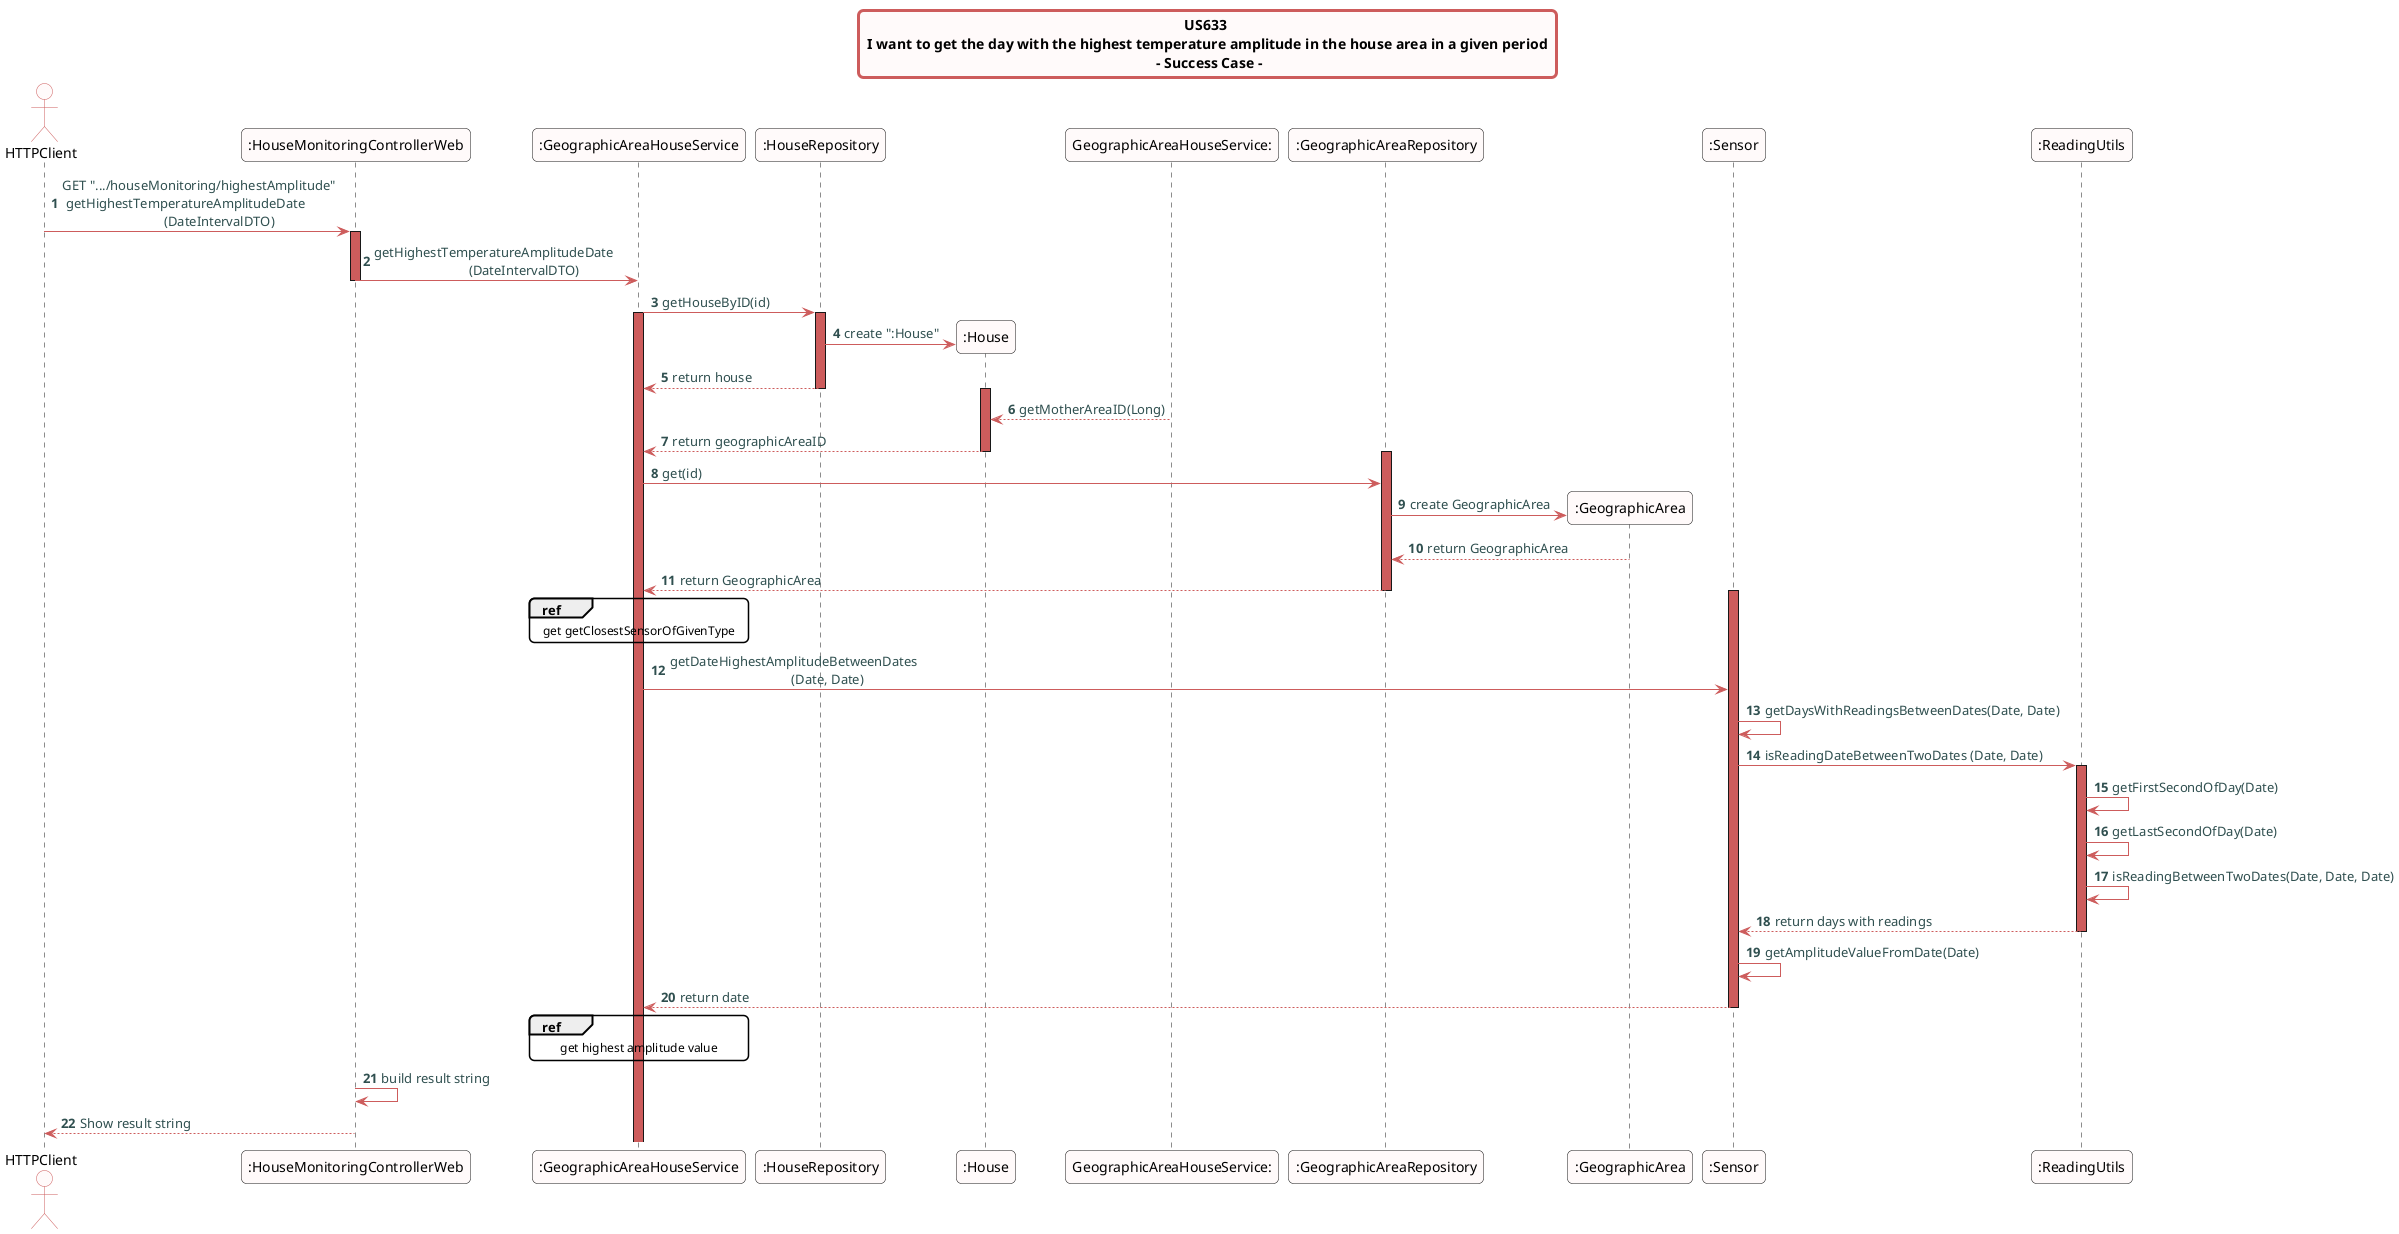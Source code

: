 @startuml
skinparam titleBorderRoundCorner 10
skinparam titleBorderThickness 3
skinparam titleBorderColor indianred
skinparam titleBackgroundColor snow
skinparam FontName quicksand

skinparam actor {
 	BorderColor indianred
 	backgroundColor Snow
 	}

 skinparam sequence {
 	LifeLineBackgroundColor indianred
 	ParticipantBackgroundColor snow
}

 skinparam roundcorner 10

 skinparam component {
   arrowThickness 1
   ArrowFontName Verdana
   ArrowColor indianred
   ArrowFontColor darkslategrey
 }

title US633 \n I want to get the day with the highest temperature amplitude in the house area in a given period \n - Success Case -

autonumber

actor HTTPClient


HTTPClient -> ":HouseMonitoringControllerWeb":  GET ".../houseMonitoring/highestAmplitude" \n getHighestTemperatureAmplitudeDate \n                              (DateIntervalDTO)
activate ":HouseMonitoringControllerWeb"
":HouseMonitoringControllerWeb" -> ":GeographicAreaHouseService": getHighestTemperatureAmplitudeDate \n                            (DateIntervalDTO)
deactivate ":HouseMonitoringControllerWeb"
":GeographicAreaHouseService" -> ":HouseRepository": getHouseByID(id)
activate ":GeographicAreaHouseService"
create ":House"
activate ":HouseRepository"

":HouseRepository" -> ":House" : create ":House"
":HouseRepository" --> ":GeographicAreaHouseService": return house
deactivate ":HouseRepository"
activate ":House"
"GeographicAreaHouseService:" --> ":House": getMotherAreaID(Long)
":House" --> ":GeographicAreaHouseService": return geographicAreaID
deactivate ":House"
activate ":GeographicAreaRepository"
":GeographicAreaHouseService" -> ":GeographicAreaRepository": get(id)
create ":GeographicArea"
":GeographicAreaRepository" -> ":GeographicArea": create GeographicArea
":GeographicArea" --> ":GeographicAreaRepository": return GeographicArea
":GeographicAreaRepository" --> ":GeographicAreaHouseService": return GeographicArea
deactivate ":GeographicAreaRepository"
ref over ":GeographicAreaHouseService"
get getClosestSensorOfGivenType
end ref
activate ":Sensor"
":GeographicAreaHouseService" -> ":Sensor": getDateHighestAmplitudeBetweenDates\n                                    (Date, Date)
":Sensor"->":Sensor": getDaysWithReadingsBetweenDates(Date, Date)
":Sensor" -> ":ReadingUtils": isReadingDateBetweenTwoDates (Date, Date)
activate ":ReadingUtils"
":ReadingUtils"->":ReadingUtils": getFirstSecondOfDay(Date)
":ReadingUtils"->":ReadingUtils": getLastSecondOfDay(Date)
":ReadingUtils"->":ReadingUtils": isReadingBetweenTwoDates(Date, Date, Date)
":ReadingUtils"-->":Sensor": return days with readings
deactivate ":ReadingUtils"
":Sensor"->":Sensor": getAmplitudeValueFromDate(Date)
":Sensor" --> ":GeographicAreaHouseService": return date
deactivate ":Sensor"
ref over ":GeographicAreaHouseService"
get highest amplitude value
end ref
":HouseMonitoringControllerWeb" -> ":HouseMonitoringControllerWeb": build result string

":HouseMonitoringControllerWeb" --> HTTPClient: Show result string
deactivate ":HouseMonitoringControllerWeb"

deactivate HTTPClient


@enduml